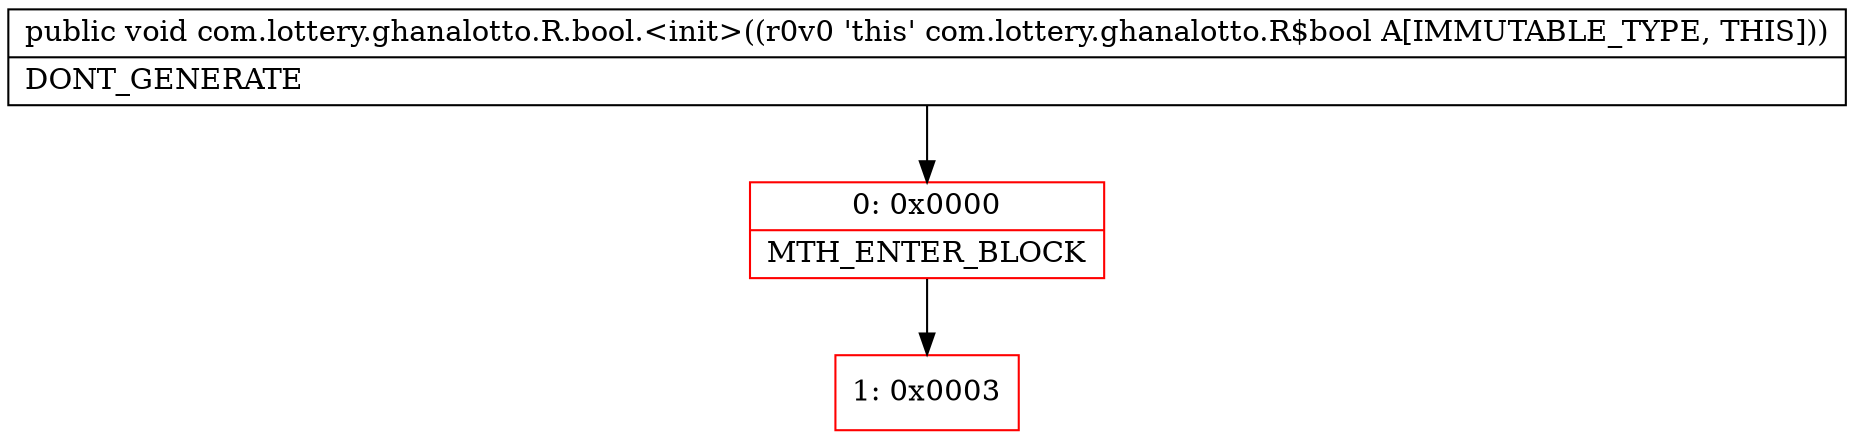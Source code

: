 digraph "CFG forcom.lottery.ghanalotto.R.bool.\<init\>()V" {
subgraph cluster_Region_876356422 {
label = "R(0)";
node [shape=record,color=blue];
}
Node_0 [shape=record,color=red,label="{0\:\ 0x0000|MTH_ENTER_BLOCK\l}"];
Node_1 [shape=record,color=red,label="{1\:\ 0x0003}"];
MethodNode[shape=record,label="{public void com.lottery.ghanalotto.R.bool.\<init\>((r0v0 'this' com.lottery.ghanalotto.R$bool A[IMMUTABLE_TYPE, THIS]))  | DONT_GENERATE\l}"];
MethodNode -> Node_0;
Node_0 -> Node_1;
}

